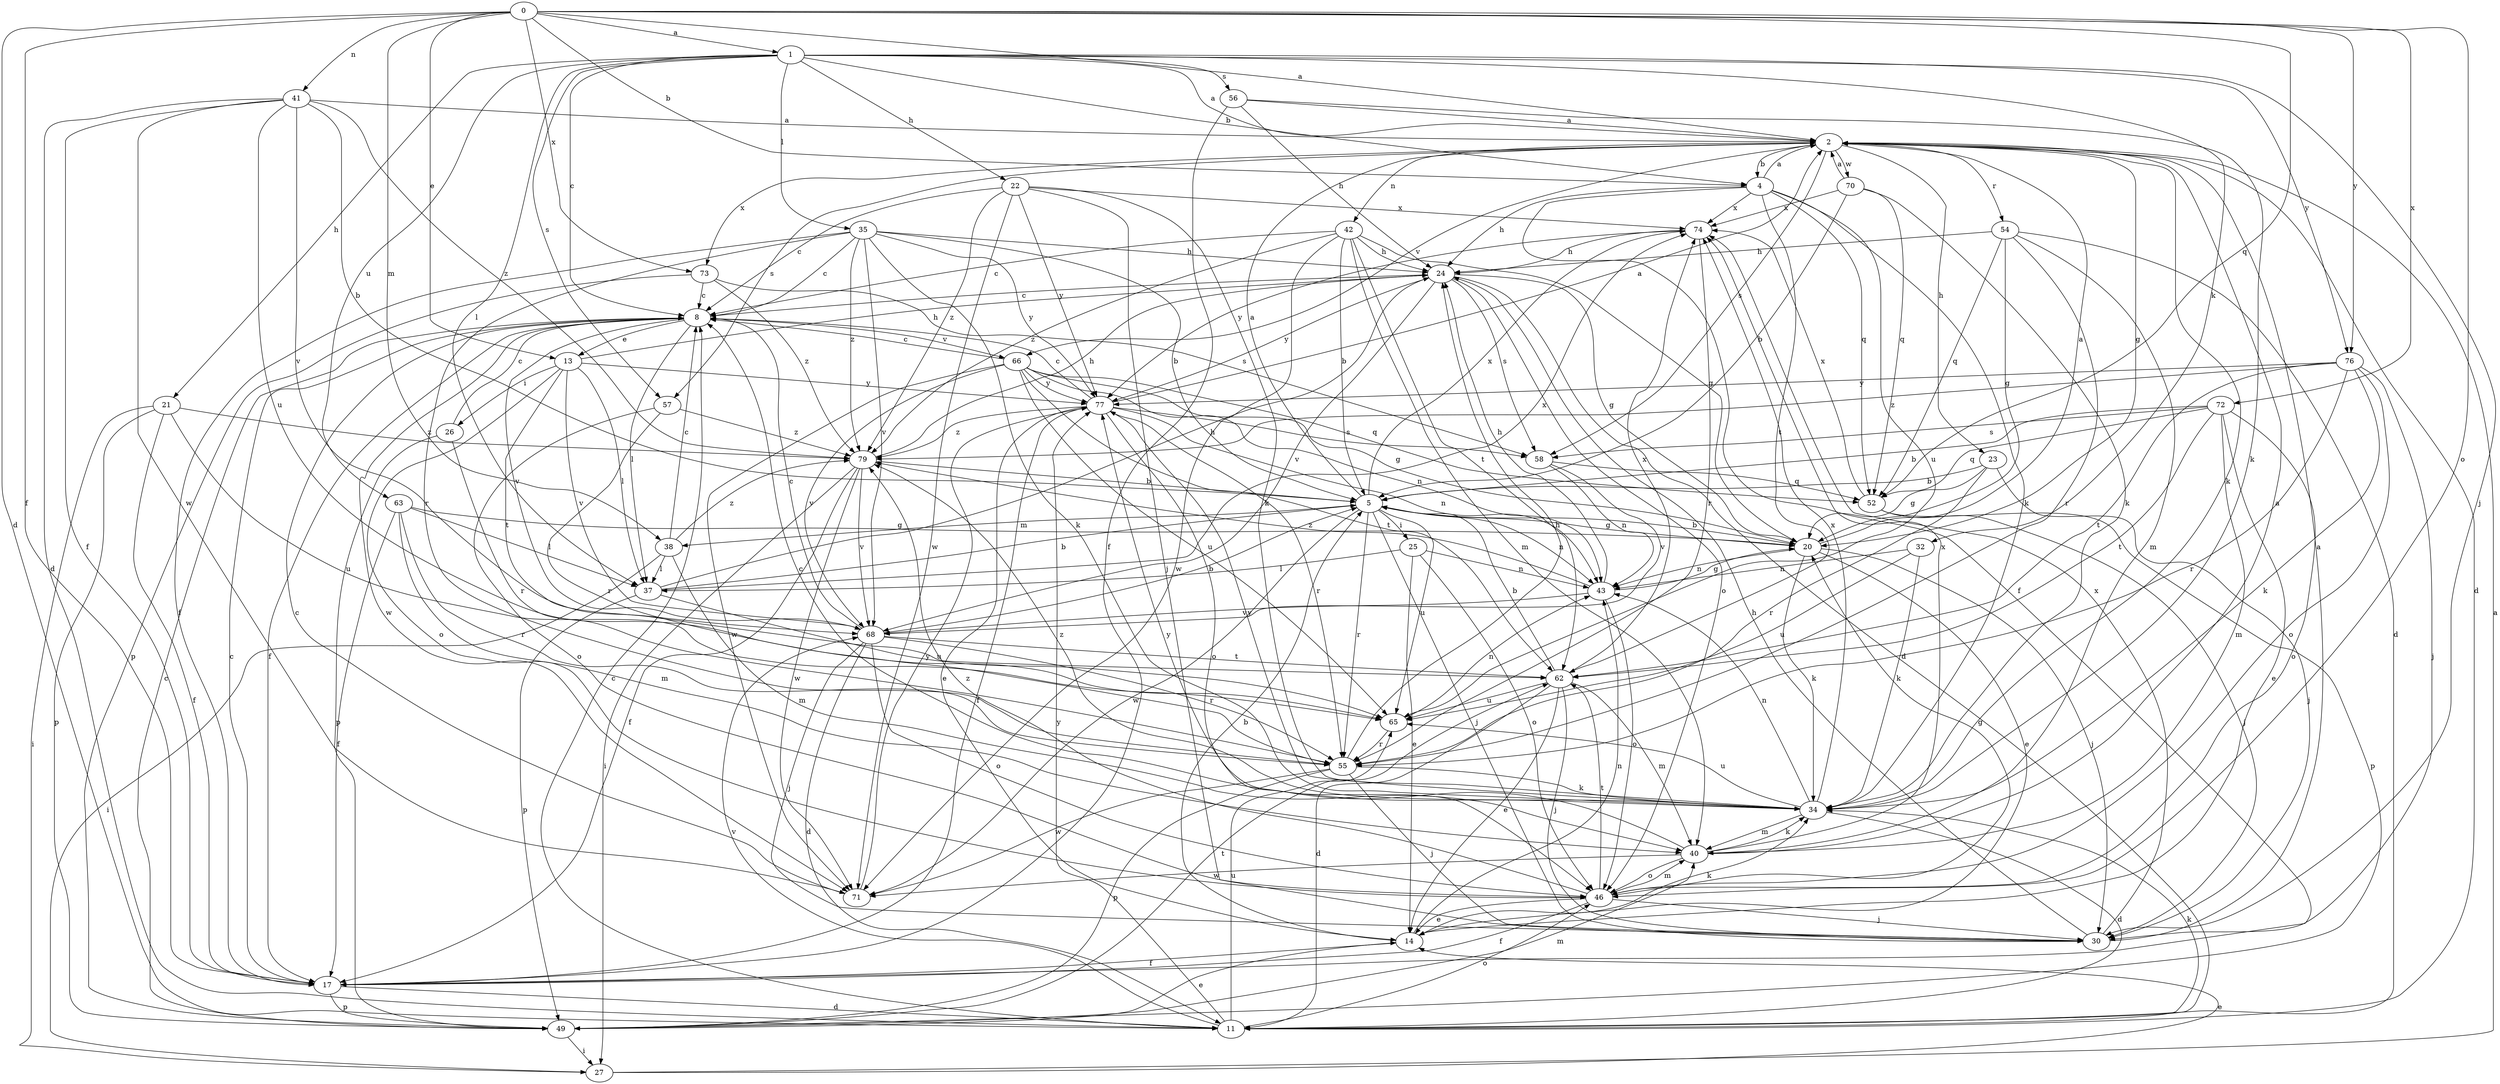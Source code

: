 strict digraph  {
0;
1;
2;
4;
5;
8;
11;
13;
14;
17;
20;
21;
22;
23;
24;
25;
26;
27;
30;
32;
34;
35;
37;
38;
40;
41;
42;
43;
46;
49;
52;
54;
55;
56;
57;
58;
62;
63;
65;
66;
68;
70;
71;
72;
73;
74;
76;
77;
79;
0 -> 1  [label=a];
0 -> 2  [label=a];
0 -> 4  [label=b];
0 -> 11  [label=d];
0 -> 13  [label=e];
0 -> 17  [label=f];
0 -> 38  [label=m];
0 -> 41  [label=n];
0 -> 46  [label=o];
0 -> 52  [label=q];
0 -> 72  [label=x];
0 -> 73  [label=x];
0 -> 76  [label=y];
1 -> 2  [label=a];
1 -> 4  [label=b];
1 -> 8  [label=c];
1 -> 21  [label=h];
1 -> 22  [label=h];
1 -> 30  [label=j];
1 -> 32  [label=k];
1 -> 35  [label=l];
1 -> 37  [label=l];
1 -> 56  [label=s];
1 -> 57  [label=s];
1 -> 63  [label=u];
1 -> 76  [label=y];
2 -> 4  [label=b];
2 -> 11  [label=d];
2 -> 20  [label=g];
2 -> 23  [label=h];
2 -> 34  [label=k];
2 -> 42  [label=n];
2 -> 54  [label=r];
2 -> 57  [label=s];
2 -> 58  [label=s];
2 -> 66  [label=v];
2 -> 70  [label=w];
2 -> 73  [label=x];
4 -> 2  [label=a];
4 -> 17  [label=f];
4 -> 24  [label=h];
4 -> 34  [label=k];
4 -> 52  [label=q];
4 -> 62  [label=t];
4 -> 65  [label=u];
4 -> 74  [label=x];
5 -> 2  [label=a];
5 -> 20  [label=g];
5 -> 25  [label=i];
5 -> 30  [label=j];
5 -> 38  [label=m];
5 -> 43  [label=n];
5 -> 55  [label=r];
5 -> 65  [label=u];
5 -> 71  [label=w];
5 -> 74  [label=x];
8 -> 13  [label=e];
8 -> 17  [label=f];
8 -> 37  [label=l];
8 -> 66  [label=v];
8 -> 68  [label=v];
8 -> 71  [label=w];
11 -> 8  [label=c];
11 -> 34  [label=k];
11 -> 46  [label=o];
11 -> 65  [label=u];
11 -> 68  [label=v];
11 -> 77  [label=y];
13 -> 24  [label=h];
13 -> 26  [label=i];
13 -> 37  [label=l];
13 -> 46  [label=o];
13 -> 62  [label=t];
13 -> 68  [label=v];
13 -> 77  [label=y];
14 -> 5  [label=b];
14 -> 17  [label=f];
14 -> 34  [label=k];
14 -> 43  [label=n];
17 -> 8  [label=c];
17 -> 11  [label=d];
17 -> 49  [label=p];
20 -> 2  [label=a];
20 -> 5  [label=b];
20 -> 14  [label=e];
20 -> 30  [label=j];
20 -> 34  [label=k];
20 -> 43  [label=n];
21 -> 17  [label=f];
21 -> 27  [label=i];
21 -> 49  [label=p];
21 -> 65  [label=u];
21 -> 79  [label=z];
22 -> 8  [label=c];
22 -> 30  [label=j];
22 -> 34  [label=k];
22 -> 71  [label=w];
22 -> 74  [label=x];
22 -> 77  [label=y];
22 -> 79  [label=z];
23 -> 5  [label=b];
23 -> 20  [label=g];
23 -> 30  [label=j];
23 -> 55  [label=r];
24 -> 8  [label=c];
24 -> 11  [label=d];
24 -> 20  [label=g];
24 -> 46  [label=o];
24 -> 58  [label=s];
24 -> 68  [label=v];
24 -> 77  [label=y];
25 -> 14  [label=e];
25 -> 37  [label=l];
25 -> 43  [label=n];
25 -> 46  [label=o];
26 -> 8  [label=c];
26 -> 49  [label=p];
26 -> 55  [label=r];
27 -> 2  [label=a];
27 -> 14  [label=e];
30 -> 2  [label=a];
30 -> 24  [label=h];
30 -> 74  [label=x];
32 -> 34  [label=k];
32 -> 43  [label=n];
32 -> 65  [label=u];
34 -> 8  [label=c];
34 -> 11  [label=d];
34 -> 40  [label=m];
34 -> 43  [label=n];
34 -> 65  [label=u];
34 -> 74  [label=x];
34 -> 77  [label=y];
34 -> 79  [label=z];
35 -> 5  [label=b];
35 -> 8  [label=c];
35 -> 17  [label=f];
35 -> 24  [label=h];
35 -> 34  [label=k];
35 -> 55  [label=r];
35 -> 68  [label=v];
35 -> 77  [label=y];
35 -> 79  [label=z];
37 -> 5  [label=b];
37 -> 24  [label=h];
37 -> 49  [label=p];
37 -> 65  [label=u];
37 -> 74  [label=x];
38 -> 8  [label=c];
38 -> 27  [label=i];
38 -> 37  [label=l];
38 -> 40  [label=m];
38 -> 79  [label=z];
40 -> 2  [label=a];
40 -> 34  [label=k];
40 -> 46  [label=o];
40 -> 71  [label=w];
40 -> 74  [label=x];
40 -> 77  [label=y];
41 -> 2  [label=a];
41 -> 5  [label=b];
41 -> 11  [label=d];
41 -> 17  [label=f];
41 -> 65  [label=u];
41 -> 68  [label=v];
41 -> 71  [label=w];
41 -> 79  [label=z];
42 -> 5  [label=b];
42 -> 8  [label=c];
42 -> 20  [label=g];
42 -> 24  [label=h];
42 -> 40  [label=m];
42 -> 62  [label=t];
42 -> 71  [label=w];
42 -> 79  [label=z];
43 -> 20  [label=g];
43 -> 24  [label=h];
43 -> 46  [label=o];
43 -> 68  [label=v];
43 -> 79  [label=z];
46 -> 14  [label=e];
46 -> 17  [label=f];
46 -> 20  [label=g];
46 -> 30  [label=j];
46 -> 40  [label=m];
46 -> 62  [label=t];
46 -> 79  [label=z];
49 -> 8  [label=c];
49 -> 14  [label=e];
49 -> 27  [label=i];
49 -> 40  [label=m];
49 -> 62  [label=t];
52 -> 30  [label=j];
52 -> 49  [label=p];
52 -> 74  [label=x];
54 -> 11  [label=d];
54 -> 20  [label=g];
54 -> 24  [label=h];
54 -> 40  [label=m];
54 -> 52  [label=q];
54 -> 55  [label=r];
55 -> 24  [label=h];
55 -> 30  [label=j];
55 -> 34  [label=k];
55 -> 49  [label=p];
55 -> 71  [label=w];
56 -> 2  [label=a];
56 -> 17  [label=f];
56 -> 24  [label=h];
56 -> 34  [label=k];
57 -> 46  [label=o];
57 -> 55  [label=r];
57 -> 79  [label=z];
58 -> 43  [label=n];
58 -> 52  [label=q];
58 -> 68  [label=v];
62 -> 5  [label=b];
62 -> 11  [label=d];
62 -> 14  [label=e];
62 -> 30  [label=j];
62 -> 40  [label=m];
62 -> 65  [label=u];
62 -> 74  [label=x];
63 -> 17  [label=f];
63 -> 20  [label=g];
63 -> 37  [label=l];
63 -> 40  [label=m];
63 -> 55  [label=r];
65 -> 43  [label=n];
65 -> 55  [label=r];
66 -> 8  [label=c];
66 -> 20  [label=g];
66 -> 43  [label=n];
66 -> 52  [label=q];
66 -> 62  [label=t];
66 -> 65  [label=u];
66 -> 68  [label=v];
66 -> 71  [label=w];
66 -> 77  [label=y];
68 -> 5  [label=b];
68 -> 8  [label=c];
68 -> 11  [label=d];
68 -> 30  [label=j];
68 -> 46  [label=o];
68 -> 55  [label=r];
68 -> 62  [label=t];
70 -> 2  [label=a];
70 -> 5  [label=b];
70 -> 34  [label=k];
70 -> 52  [label=q];
70 -> 74  [label=x];
71 -> 8  [label=c];
71 -> 77  [label=y];
72 -> 5  [label=b];
72 -> 14  [label=e];
72 -> 40  [label=m];
72 -> 46  [label=o];
72 -> 52  [label=q];
72 -> 58  [label=s];
72 -> 62  [label=t];
73 -> 8  [label=c];
73 -> 49  [label=p];
73 -> 58  [label=s];
73 -> 79  [label=z];
74 -> 24  [label=h];
74 -> 55  [label=r];
74 -> 77  [label=y];
76 -> 30  [label=j];
76 -> 34  [label=k];
76 -> 46  [label=o];
76 -> 55  [label=r];
76 -> 62  [label=t];
76 -> 77  [label=y];
76 -> 79  [label=z];
77 -> 2  [label=a];
77 -> 8  [label=c];
77 -> 14  [label=e];
77 -> 17  [label=f];
77 -> 43  [label=n];
77 -> 46  [label=o];
77 -> 55  [label=r];
77 -> 58  [label=s];
77 -> 79  [label=z];
79 -> 5  [label=b];
79 -> 17  [label=f];
79 -> 24  [label=h];
79 -> 27  [label=i];
79 -> 68  [label=v];
79 -> 71  [label=w];
}
